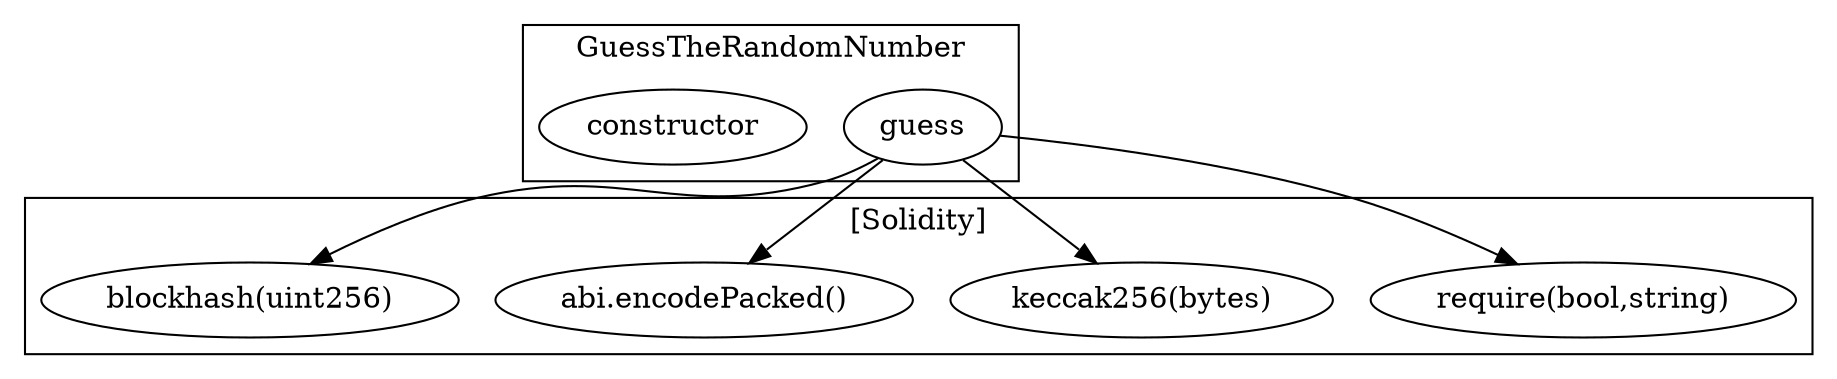 strict digraph {
subgraph cluster_51_GuessTheRandomNumber {
label = "GuessTheRandomNumber"
"51_guess" [label="guess"]
"51_constructor" [label="constructor"]
}subgraph cluster_solidity {
label = "[Solidity]"
"require(bool,string)" 
"keccak256(bytes)" 
"abi.encodePacked()" 
"blockhash(uint256)" 
"51_guess" -> "abi.encodePacked()"
"51_guess" -> "blockhash(uint256)"
"51_guess" -> "keccak256(bytes)"
"51_guess" -> "require(bool,string)"
}
}